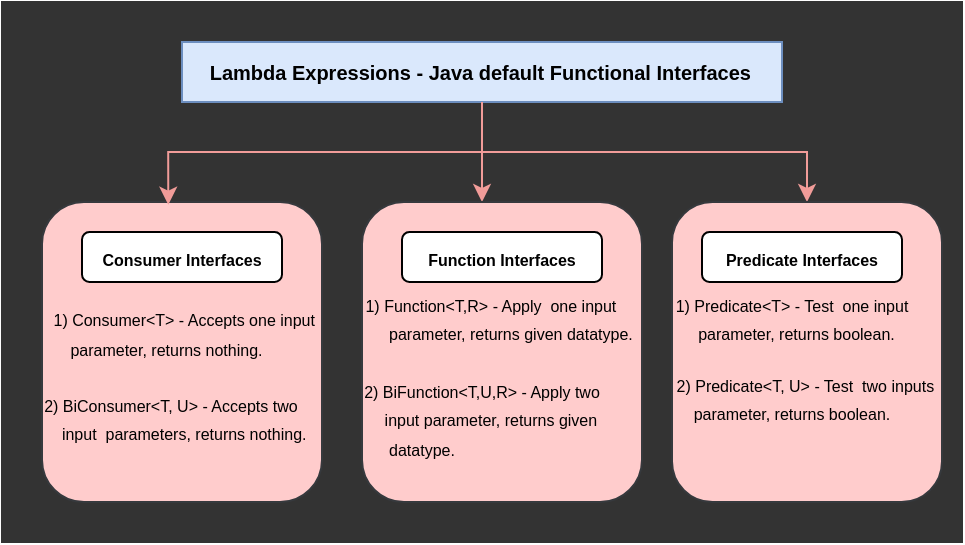 <mxfile version="28.0.6">
  <diagram name="Page-1" id="1XOeaGYE_jQfQiHo8Q4f">
    <mxGraphModel dx="524" dy="278" grid="1" gridSize="10" guides="1" tooltips="1" connect="1" arrows="1" fold="1" page="1" pageScale="1" pageWidth="480" pageHeight="270" math="0" shadow="0">
      <root>
        <mxCell id="0" />
        <mxCell id="1" parent="0" />
        <mxCell id="MZ2fn7TXdCOlkScp6uKp-1" value="" style="rounded=0;whiteSpace=wrap;html=1;strokeColor=#333333;fillColor=#333333;movable=0;resizable=0;rotatable=0;deletable=0;editable=0;locked=1;connectable=0;" parent="1" vertex="1">
          <mxGeometry width="480" height="270" as="geometry" />
        </mxCell>
        <mxCell id="aGyHzL2mun_F8L45ezG5-6" style="edgeStyle=orthogonalEdgeStyle;rounded=0;orthogonalLoop=1;jettySize=auto;html=1;strokeColor=#F19C99;" edge="1" parent="1" source="MZ2fn7TXdCOlkScp6uKp-2">
          <mxGeometry relative="1" as="geometry">
            <mxPoint x="240" y="100" as="targetPoint" />
          </mxGeometry>
        </mxCell>
        <mxCell id="aGyHzL2mun_F8L45ezG5-7" style="edgeStyle=orthogonalEdgeStyle;rounded=0;orthogonalLoop=1;jettySize=auto;html=1;fillColor=#ffcccc;strokeColor=#F19C99;" edge="1" parent="1" source="MZ2fn7TXdCOlkScp6uKp-2" target="MZ2fn7TXdCOlkScp6uKp-6">
          <mxGeometry relative="1" as="geometry" />
        </mxCell>
        <mxCell id="MZ2fn7TXdCOlkScp6uKp-2" value="&lt;font style=&quot;font-size: 10px;&quot;&gt;&lt;b&gt;&amp;nbsp; &amp;nbsp; Lambda Expressions - Java default Functional Interfaces&lt;span style=&quot;white-space: pre;&quot;&gt;&#x9;&lt;/span&gt;&amp;nbsp;&amp;nbsp;&lt;/b&gt;&lt;/font&gt;" style="rounded=0;whiteSpace=wrap;html=1;fillColor=#dae8fc;strokeColor=#6c8ebf;" parent="1" vertex="1">
          <mxGeometry x="90" y="20" width="300" height="30" as="geometry" />
        </mxCell>
        <mxCell id="MZ2fn7TXdCOlkScp6uKp-4" value="&lt;b&gt;&lt;font style=&quot;font-size: 7px;&quot;&gt;&lt;br&gt;&lt;/font&gt;&lt;/b&gt;" style="rounded=1;whiteSpace=wrap;html=1;fillColor=#ffcccc;strokeColor=#36393d;" parent="1" vertex="1">
          <mxGeometry x="20" y="100" width="140" height="150" as="geometry" />
        </mxCell>
        <mxCell id="MZ2fn7TXdCOlkScp6uKp-5" value="" style="rounded=1;whiteSpace=wrap;html=1;fillColor=#ffcccc;strokeColor=#36393d;" parent="1" vertex="1">
          <mxGeometry x="180" y="100" width="140" height="150" as="geometry" />
        </mxCell>
        <mxCell id="MZ2fn7TXdCOlkScp6uKp-6" value="" style="rounded=1;whiteSpace=wrap;html=1;fillColor=#ffcccc;strokeColor=#36393d;" parent="1" vertex="1">
          <mxGeometry x="335" y="100" width="135" height="150" as="geometry" />
        </mxCell>
        <mxCell id="MZ2fn7TXdCOlkScp6uKp-7" value="&lt;font style=&quot;font-size: 8px;&quot;&gt;&lt;b style=&quot;&quot;&gt;Consumer Interfaces&lt;/b&gt;&lt;/font&gt;" style="rounded=1;whiteSpace=wrap;html=1;" parent="1" vertex="1">
          <mxGeometry x="40" y="115" width="100" height="25" as="geometry" />
        </mxCell>
        <mxCell id="MZ2fn7TXdCOlkScp6uKp-8" value="&lt;font style=&quot;font-size: 8px;&quot;&gt;&lt;b style=&quot;&quot;&gt;Function Interfaces&lt;/b&gt;&lt;/font&gt;" style="rounded=1;whiteSpace=wrap;html=1;" parent="1" vertex="1">
          <mxGeometry x="200" y="115" width="100" height="25" as="geometry" />
        </mxCell>
        <mxCell id="MZ2fn7TXdCOlkScp6uKp-9" value="&lt;font style=&quot;font-size: 8px;&quot;&gt;&lt;b style=&quot;&quot;&gt;Predicate Interfaces&lt;/b&gt;&lt;/font&gt;" style="rounded=1;whiteSpace=wrap;html=1;" parent="1" vertex="1">
          <mxGeometry x="350" y="115" width="100" height="25" as="geometry" />
        </mxCell>
        <mxCell id="MZ2fn7TXdCOlkScp6uKp-11" value="&lt;font style=&quot;font-size: 8px;&quot;&gt;&amp;nbsp; 1) Consumer&amp;lt;T&amp;gt; - Accepts one input&amp;nbsp; &amp;nbsp; &amp;nbsp; &amp;nbsp;parameter, returns nothing.&amp;nbsp; &amp;nbsp; &amp;nbsp; &amp;nbsp; &amp;nbsp; &amp;nbsp;&amp;nbsp;&lt;/font&gt;" style="text;html=1;align=center;verticalAlign=middle;whiteSpace=wrap;rounded=0;" parent="1" vertex="1">
          <mxGeometry x="20" y="150" width="140" height="30" as="geometry" />
        </mxCell>
        <mxCell id="MZ2fn7TXdCOlkScp6uKp-12" value="&lt;font style=&quot;font-size: 8px;&quot;&gt;2) BiConsumer&amp;lt;T, U&amp;gt; - Accepts two&amp;nbsp; &amp;nbsp; &amp;nbsp; &amp;nbsp; &amp;nbsp; input&amp;nbsp; parameters, returns nothing.&amp;nbsp; &amp;nbsp; &amp;nbsp; &amp;nbsp; &amp;nbsp; &amp;nbsp; &amp;nbsp;&lt;/font&gt;" style="text;html=1;align=center;verticalAlign=middle;whiteSpace=wrap;rounded=0;" parent="1" vertex="1">
          <mxGeometry x="20" y="200" width="140" height="30" as="geometry" />
        </mxCell>
        <mxCell id="aGyHzL2mun_F8L45ezG5-1" value="&lt;font style=&quot;font-size: 8px;&quot;&gt;1) Function&amp;lt;T,R&amp;gt; - Apply&amp;nbsp; one input&amp;nbsp; &amp;nbsp; &amp;nbsp; &amp;nbsp; &amp;nbsp; &amp;nbsp;parameter, returns given datatype.&amp;nbsp; &amp;nbsp; &amp;nbsp; &amp;nbsp; &amp;nbsp; &amp;nbsp; &amp;nbsp;&amp;nbsp;&lt;/font&gt;" style="text;html=1;align=center;verticalAlign=middle;whiteSpace=wrap;rounded=0;" vertex="1" parent="1">
          <mxGeometry x="180" y="150" width="140" height="30" as="geometry" />
        </mxCell>
        <mxCell id="aGyHzL2mun_F8L45ezG5-2" value="&lt;font style=&quot;font-size: 8px;&quot;&gt;2) BiFunction&amp;lt;T,U,R&amp;gt; - Apply two&amp;nbsp; &amp;nbsp; &amp;nbsp; &amp;nbsp; &amp;nbsp; &amp;nbsp; &amp;nbsp; input parameter, returns given&amp;nbsp; &amp;nbsp; &amp;nbsp; &amp;nbsp; &amp;nbsp; &amp;nbsp; &amp;nbsp; &amp;nbsp;datatype.&amp;nbsp; &amp;nbsp; &amp;nbsp; &amp;nbsp; &amp;nbsp; &amp;nbsp; &amp;nbsp; &amp;nbsp; &amp;nbsp; &amp;nbsp; &amp;nbsp; &amp;nbsp; &amp;nbsp; &amp;nbsp; &amp;nbsp; &amp;nbsp; &amp;nbsp; &amp;nbsp; &amp;nbsp; &amp;nbsp; &amp;nbsp; &amp;nbsp; &amp;nbsp;&lt;/font&gt;" style="text;html=1;align=center;verticalAlign=middle;whiteSpace=wrap;rounded=0;" vertex="1" parent="1">
          <mxGeometry x="180" y="200" width="140" height="30" as="geometry" />
        </mxCell>
        <mxCell id="aGyHzL2mun_F8L45ezG5-3" value="&lt;font style=&quot;font-size: 8px;&quot;&gt;1) Predicate&amp;lt;T&amp;gt; - Test&amp;nbsp; one input&amp;nbsp; &amp;nbsp; &amp;nbsp; &amp;nbsp; &amp;nbsp; &amp;nbsp; &amp;nbsp; parameter, returns boolean.&amp;nbsp; &amp;nbsp; &amp;nbsp; &amp;nbsp; &amp;nbsp; &amp;nbsp; &amp;nbsp;&amp;nbsp;&lt;/font&gt;" style="text;html=1;align=center;verticalAlign=middle;whiteSpace=wrap;rounded=0;" vertex="1" parent="1">
          <mxGeometry x="335" y="150" width="140" height="30" as="geometry" />
        </mxCell>
        <mxCell id="aGyHzL2mun_F8L45ezG5-4" value="&lt;font style=&quot;font-size: 8px;&quot;&gt;2) Predicate&amp;lt;T, U&amp;gt; - Test&amp;nbsp; two inputs&amp;nbsp; &amp;nbsp; &amp;nbsp; &amp;nbsp; parameter, returns boolean.&amp;nbsp; &amp;nbsp; &amp;nbsp; &amp;nbsp; &amp;nbsp; &amp;nbsp; &amp;nbsp; &amp;nbsp; &amp;nbsp; &amp;nbsp; &amp;nbsp; &amp;nbsp; &amp;nbsp; &amp;nbsp; &amp;nbsp; &amp;nbsp;&lt;/font&gt;" style="text;html=1;align=center;verticalAlign=middle;whiteSpace=wrap;rounded=0;" vertex="1" parent="1">
          <mxGeometry x="335" y="190" width="140" height="30" as="geometry" />
        </mxCell>
        <mxCell id="aGyHzL2mun_F8L45ezG5-5" style="edgeStyle=orthogonalEdgeStyle;rounded=0;orthogonalLoop=1;jettySize=auto;html=1;entryX=0.451;entryY=0.009;entryDx=0;entryDy=0;entryPerimeter=0;fillColor=#ffcccc;strokeColor=#F19C99;" edge="1" parent="1" source="MZ2fn7TXdCOlkScp6uKp-2" target="MZ2fn7TXdCOlkScp6uKp-4">
          <mxGeometry relative="1" as="geometry" />
        </mxCell>
      </root>
    </mxGraphModel>
  </diagram>
</mxfile>
